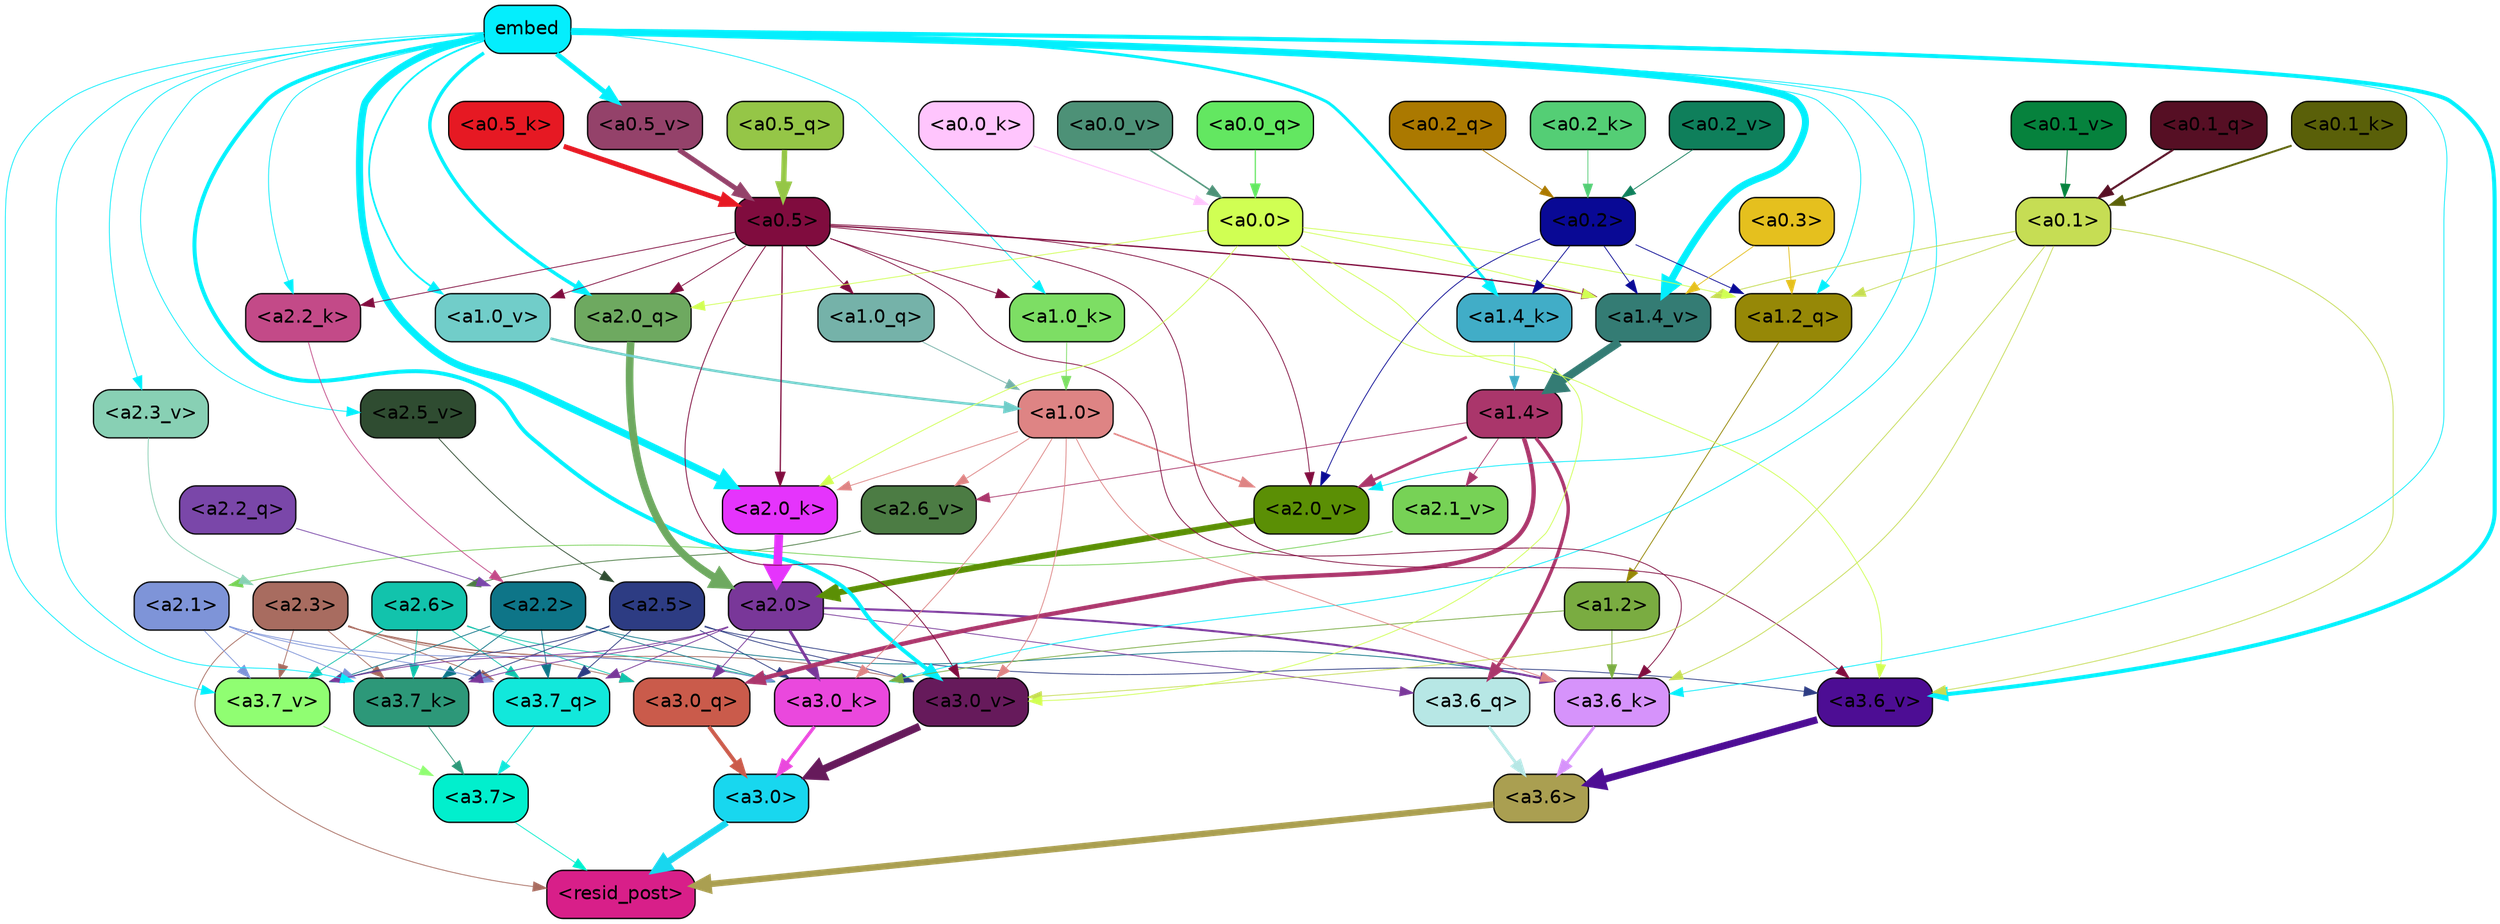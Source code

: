 strict digraph "" {
	graph [bgcolor=transparent,
		layout=dot,
		overlap=false,
		splines=true
	];
	"<a3.7>"	[color=black,
		fillcolor="#01efcd",
		fontname=Helvetica,
		shape=box,
		style="filled, rounded"];
	"<resid_post>"	[color=black,
		fillcolor="#d81f89",
		fontname=Helvetica,
		shape=box,
		style="filled, rounded"];
	"<a3.7>" -> "<resid_post>"	[color="#01efcd",
		penwidth=0.6];
	"<a3.6>"	[color=black,
		fillcolor="#aa9f51",
		fontname=Helvetica,
		shape=box,
		style="filled, rounded"];
	"<a3.6>" -> "<resid_post>"	[color="#aa9f51",
		penwidth=4.753257989883423];
	"<a3.0>"	[color=black,
		fillcolor="#18d7ef",
		fontname=Helvetica,
		shape=box,
		style="filled, rounded"];
	"<a3.0>" -> "<resid_post>"	[color="#18d7ef",
		penwidth=4.90053927898407];
	"<a2.3>"	[color=black,
		fillcolor="#a86c60",
		fontname=Helvetica,
		shape=box,
		style="filled, rounded"];
	"<a2.3>" -> "<resid_post>"	[color="#a86c60",
		penwidth=0.6];
	"<a3.7_q>"	[color=black,
		fillcolor="#12e8db",
		fontname=Helvetica,
		shape=box,
		style="filled, rounded"];
	"<a2.3>" -> "<a3.7_q>"	[color="#a86c60",
		penwidth=0.6];
	"<a3.0_q>"	[color=black,
		fillcolor="#ca5b4b",
		fontname=Helvetica,
		shape=box,
		style="filled, rounded"];
	"<a2.3>" -> "<a3.0_q>"	[color="#a86c60",
		penwidth=0.6];
	"<a3.7_k>"	[color=black,
		fillcolor="#2d9879",
		fontname=Helvetica,
		shape=box,
		style="filled, rounded"];
	"<a2.3>" -> "<a3.7_k>"	[color="#a86c60",
		penwidth=0.6];
	"<a3.0_k>"	[color=black,
		fillcolor="#ea48dd",
		fontname=Helvetica,
		shape=box,
		style="filled, rounded"];
	"<a2.3>" -> "<a3.0_k>"	[color="#a86c60",
		penwidth=0.6];
	"<a3.7_v>"	[color=black,
		fillcolor="#90fe72",
		fontname=Helvetica,
		shape=box,
		style="filled, rounded"];
	"<a2.3>" -> "<a3.7_v>"	[color="#a86c60",
		penwidth=0.6];
	"<a3.0_v>"	[color=black,
		fillcolor="#661a5b",
		fontname=Helvetica,
		shape=box,
		style="filled, rounded"];
	"<a2.3>" -> "<a3.0_v>"	[color="#a86c60",
		penwidth=0.6];
	"<a3.7_q>" -> "<a3.7>"	[color="#12e8db",
		penwidth=0.6];
	"<a3.6_q>"	[color=black,
		fillcolor="#b7e7e5",
		fontname=Helvetica,
		shape=box,
		style="filled, rounded"];
	"<a3.6_q>" -> "<a3.6>"	[color="#b7e7e5",
		penwidth=2.160832464694977];
	"<a3.0_q>" -> "<a3.0>"	[color="#ca5b4b",
		penwidth=2.870753765106201];
	"<a3.7_k>" -> "<a3.7>"	[color="#2d9879",
		penwidth=0.6];
	"<a3.6_k>"	[color=black,
		fillcolor="#d693fb",
		fontname=Helvetica,
		shape=box,
		style="filled, rounded"];
	"<a3.6_k>" -> "<a3.6>"	[color="#d693fb",
		penwidth=2.13908451795578];
	"<a3.0_k>" -> "<a3.0>"	[color="#ea48dd",
		penwidth=2.520303964614868];
	"<a3.7_v>" -> "<a3.7>"	[color="#90fe72",
		penwidth=0.6];
	"<a3.6_v>"	[color=black,
		fillcolor="#4d0d94",
		fontname=Helvetica,
		shape=box,
		style="filled, rounded"];
	"<a3.6_v>" -> "<a3.6>"	[color="#4d0d94",
		penwidth=5.297133803367615];
	"<a3.0_v>" -> "<a3.0>"	[color="#661a5b",
		penwidth=5.680712580680847];
	"<a2.6>"	[color=black,
		fillcolor="#12c3ac",
		fontname=Helvetica,
		shape=box,
		style="filled, rounded"];
	"<a2.6>" -> "<a3.7_q>"	[color="#12c3ac",
		penwidth=0.6];
	"<a2.6>" -> "<a3.0_q>"	[color="#12c3ac",
		penwidth=0.6];
	"<a2.6>" -> "<a3.7_k>"	[color="#12c3ac",
		penwidth=0.6];
	"<a2.6>" -> "<a3.0_k>"	[color="#12c3ac",
		penwidth=0.6];
	"<a2.6>" -> "<a3.7_v>"	[color="#12c3ac",
		penwidth=0.6];
	"<a2.5>"	[color=black,
		fillcolor="#2d3c83",
		fontname=Helvetica,
		shape=box,
		style="filled, rounded"];
	"<a2.5>" -> "<a3.7_q>"	[color="#2d3c83",
		penwidth=0.6];
	"<a2.5>" -> "<a3.7_k>"	[color="#2d3c83",
		penwidth=0.6];
	"<a2.5>" -> "<a3.0_k>"	[color="#2d3c83",
		penwidth=0.6];
	"<a2.5>" -> "<a3.7_v>"	[color="#2d3c83",
		penwidth=0.6];
	"<a2.5>" -> "<a3.6_v>"	[color="#2d3c83",
		penwidth=0.6];
	"<a2.5>" -> "<a3.0_v>"	[color="#2d3c83",
		penwidth=0.6];
	"<a2.2>"	[color=black,
		fillcolor="#0e7588",
		fontname=Helvetica,
		shape=box,
		style="filled, rounded"];
	"<a2.2>" -> "<a3.7_q>"	[color="#0e7588",
		penwidth=0.6];
	"<a2.2>" -> "<a3.7_k>"	[color="#0e7588",
		penwidth=0.6];
	"<a2.2>" -> "<a3.6_k>"	[color="#0e7588",
		penwidth=0.6];
	"<a2.2>" -> "<a3.0_k>"	[color="#0e7588",
		penwidth=0.6];
	"<a2.2>" -> "<a3.7_v>"	[color="#0e7588",
		penwidth=0.6];
	"<a2.1>"	[color=black,
		fillcolor="#7e94d8",
		fontname=Helvetica,
		shape=box,
		style="filled, rounded"];
	"<a2.1>" -> "<a3.7_q>"	[color="#7e94d8",
		penwidth=0.6];
	"<a2.1>" -> "<a3.7_k>"	[color="#7e94d8",
		penwidth=0.6];
	"<a2.1>" -> "<a3.0_k>"	[color="#7e94d8",
		penwidth=0.6];
	"<a2.1>" -> "<a3.7_v>"	[color="#7e94d8",
		penwidth=0.6];
	"<a2.0>"	[color=black,
		fillcolor="#793799",
		fontname=Helvetica,
		shape=box,
		style="filled, rounded"];
	"<a2.0>" -> "<a3.7_q>"	[color="#793799",
		penwidth=0.6];
	"<a2.0>" -> "<a3.6_q>"	[color="#793799",
		penwidth=0.6];
	"<a2.0>" -> "<a3.0_q>"	[color="#793799",
		penwidth=0.6];
	"<a2.0>" -> "<a3.7_k>"	[color="#793799",
		penwidth=0.6];
	"<a2.0>" -> "<a3.6_k>"	[color="#793799",
		penwidth=1.5348684191703796];
	"<a2.0>" -> "<a3.0_k>"	[color="#793799",
		penwidth=2.172017753124237];
	"<a2.0>" -> "<a3.7_v>"	[color="#793799",
		penwidth=0.6];
	"<a1.4>"	[color=black,
		fillcolor="#aa366b",
		fontname=Helvetica,
		shape=box,
		style="filled, rounded"];
	"<a1.4>" -> "<a3.6_q>"	[color="#aa366b",
		penwidth=2.532623291015625];
	"<a1.4>" -> "<a3.0_q>"	[color="#aa366b",
		penwidth=3.2595192790031433];
	"<a2.6_v>"	[color=black,
		fillcolor="#4c7c44",
		fontname=Helvetica,
		shape=box,
		style="filled, rounded"];
	"<a1.4>" -> "<a2.6_v>"	[color="#aa366b",
		penwidth=0.6];
	"<a2.1_v>"	[color=black,
		fillcolor="#77d256",
		fontname=Helvetica,
		shape=box,
		style="filled, rounded"];
	"<a1.4>" -> "<a2.1_v>"	[color="#aa366b",
		penwidth=0.6];
	"<a2.0_v>"	[color=black,
		fillcolor="#5b8f05",
		fontname=Helvetica,
		shape=box,
		style="filled, rounded"];
	"<a1.4>" -> "<a2.0_v>"	[color="#aa366b",
		penwidth=2.1199009865522385];
	embed	[color=black,
		fillcolor="#04eefd",
		fontname=Helvetica,
		shape=box,
		style="filled, rounded"];
	embed -> "<a3.7_k>"	[color="#04eefd",
		penwidth=0.6];
	embed -> "<a3.6_k>"	[color="#04eefd",
		penwidth=0.6];
	embed -> "<a3.0_k>"	[color="#04eefd",
		penwidth=0.6117386221885681];
	embed -> "<a3.7_v>"	[color="#04eefd",
		penwidth=0.6];
	embed -> "<a3.6_v>"	[color="#04eefd",
		penwidth=3.0186105966567993];
	embed -> "<a3.0_v>"	[color="#04eefd",
		penwidth=2.969020187854767];
	"<a2.0_q>"	[color=black,
		fillcolor="#6ea960",
		fontname=Helvetica,
		shape=box,
		style="filled, rounded"];
	embed -> "<a2.0_q>"	[color="#04eefd",
		penwidth=2.5791755318641663];
	"<a2.2_k>"	[color=black,
		fillcolor="#c34a88",
		fontname=Helvetica,
		shape=box,
		style="filled, rounded"];
	embed -> "<a2.2_k>"	[color="#04eefd",
		penwidth=0.6];
	"<a2.0_k>"	[color=black,
		fillcolor="#e534fc",
		fontname=Helvetica,
		shape=box,
		style="filled, rounded"];
	embed -> "<a2.0_k>"	[color="#04eefd",
		penwidth=5.307481050491333];
	"<a2.5_v>"	[color=black,
		fillcolor="#2f4c31",
		fontname=Helvetica,
		shape=box,
		style="filled, rounded"];
	embed -> "<a2.5_v>"	[color="#04eefd",
		penwidth=0.6];
	"<a2.3_v>"	[color=black,
		fillcolor="#88d0b4",
		fontname=Helvetica,
		shape=box,
		style="filled, rounded"];
	embed -> "<a2.3_v>"	[color="#04eefd",
		penwidth=0.6];
	embed -> "<a2.0_v>"	[color="#04eefd",
		penwidth=0.6];
	"<a1.2_q>"	[color=black,
		fillcolor="#968807",
		fontname=Helvetica,
		shape=box,
		style="filled, rounded"];
	embed -> "<a1.2_q>"	[color="#04eefd",
		penwidth=0.6];
	"<a1.4_k>"	[color=black,
		fillcolor="#41adc7",
		fontname=Helvetica,
		shape=box,
		style="filled, rounded"];
	embed -> "<a1.4_k>"	[color="#04eefd",
		penwidth=2.1839776039123535];
	"<a1.0_k>"	[color=black,
		fillcolor="#7dde64",
		fontname=Helvetica,
		shape=box,
		style="filled, rounded"];
	embed -> "<a1.0_k>"	[color="#04eefd",
		penwidth=0.6];
	"<a1.4_v>"	[color=black,
		fillcolor="#347c74",
		fontname=Helvetica,
		shape=box,
		style="filled, rounded"];
	embed -> "<a1.4_v>"	[color="#04eefd",
		penwidth=5.2540810108184814];
	"<a1.0_v>"	[color=black,
		fillcolor="#71cdc9",
		fontname=Helvetica,
		shape=box,
		style="filled, rounded"];
	embed -> "<a1.0_v>"	[color="#04eefd",
		penwidth=1.3048751950263977];
	"<a0.5_v>"	[color=black,
		fillcolor="#94426a",
		fontname=Helvetica,
		shape=box,
		style="filled, rounded"];
	embed -> "<a0.5_v>"	[color="#04eefd",
		penwidth=3.7020363211631775];
	"<a1.2>"	[color=black,
		fillcolor="#7aac41",
		fontname=Helvetica,
		shape=box,
		style="filled, rounded"];
	"<a1.2>" -> "<a3.6_k>"	[color="#7aac41",
		penwidth=0.6];
	"<a1.2>" -> "<a3.0_k>"	[color="#7aac41",
		penwidth=0.6];
	"<a1.0>"	[color=black,
		fillcolor="#de8484",
		fontname=Helvetica,
		shape=box,
		style="filled, rounded"];
	"<a1.0>" -> "<a3.6_k>"	[color="#de8484",
		penwidth=0.6];
	"<a1.0>" -> "<a3.0_k>"	[color="#de8484",
		penwidth=0.6];
	"<a1.0>" -> "<a3.0_v>"	[color="#de8484",
		penwidth=0.6];
	"<a1.0>" -> "<a2.0_k>"	[color="#de8484",
		penwidth=0.6];
	"<a1.0>" -> "<a2.6_v>"	[color="#de8484",
		penwidth=0.6];
	"<a1.0>" -> "<a2.0_v>"	[color="#de8484",
		penwidth=1.237271785736084];
	"<a0.5>"	[color=black,
		fillcolor="#800c3e",
		fontname=Helvetica,
		shape=box,
		style="filled, rounded"];
	"<a0.5>" -> "<a3.6_k>"	[color="#800c3e",
		penwidth=0.6];
	"<a0.5>" -> "<a3.6_v>"	[color="#800c3e",
		penwidth=0.6];
	"<a0.5>" -> "<a3.0_v>"	[color="#800c3e",
		penwidth=0.6409564018249512];
	"<a0.5>" -> "<a2.0_q>"	[color="#800c3e",
		penwidth=0.6];
	"<a0.5>" -> "<a2.2_k>"	[color="#800c3e",
		penwidth=0.6];
	"<a0.5>" -> "<a2.0_k>"	[color="#800c3e",
		penwidth=0.9355769157409668];
	"<a0.5>" -> "<a2.0_v>"	[color="#800c3e",
		penwidth=0.6];
	"<a1.0_q>"	[color=black,
		fillcolor="#75b2a9",
		fontname=Helvetica,
		shape=box,
		style="filled, rounded"];
	"<a0.5>" -> "<a1.0_q>"	[color="#800c3e",
		penwidth=0.6];
	"<a0.5>" -> "<a1.0_k>"	[color="#800c3e",
		penwidth=0.6];
	"<a0.5>" -> "<a1.4_v>"	[color="#800c3e",
		penwidth=1.016412615776062];
	"<a0.5>" -> "<a1.0_v>"	[color="#800c3e",
		penwidth=0.6];
	"<a0.1>"	[color=black,
		fillcolor="#c6dd54",
		fontname=Helvetica,
		shape=box,
		style="filled, rounded"];
	"<a0.1>" -> "<a3.6_k>"	[color="#c6dd54",
		penwidth=0.6];
	"<a0.1>" -> "<a3.6_v>"	[color="#c6dd54",
		penwidth=0.6];
	"<a0.1>" -> "<a3.0_v>"	[color="#c6dd54",
		penwidth=0.6];
	"<a0.1>" -> "<a1.2_q>"	[color="#c6dd54",
		penwidth=0.6];
	"<a0.1>" -> "<a1.4_v>"	[color="#c6dd54",
		penwidth=0.6440334320068359];
	"<a0.0>"	[color=black,
		fillcolor="#d0ff53",
		fontname=Helvetica,
		shape=box,
		style="filled, rounded"];
	"<a0.0>" -> "<a3.6_v>"	[color="#d0ff53",
		penwidth=0.6];
	"<a0.0>" -> "<a3.0_v>"	[color="#d0ff53",
		penwidth=0.6];
	"<a0.0>" -> "<a2.0_q>"	[color="#d0ff53",
		penwidth=0.6];
	"<a0.0>" -> "<a2.0_k>"	[color="#d0ff53",
		penwidth=0.6];
	"<a0.0>" -> "<a1.2_q>"	[color="#d0ff53",
		penwidth=0.6];
	"<a0.0>" -> "<a1.4_v>"	[color="#d0ff53",
		penwidth=0.6];
	"<a2.2_q>"	[color=black,
		fillcolor="#7a47a9",
		fontname=Helvetica,
		shape=box,
		style="filled, rounded"];
	"<a2.2_q>" -> "<a2.2>"	[color="#7a47a9",
		penwidth=0.6];
	"<a2.0_q>" -> "<a2.0>"	[color="#6ea960",
		penwidth=5.682948350906372];
	"<a2.2_k>" -> "<a2.2>"	[color="#c34a88",
		penwidth=0.6];
	"<a2.0_k>" -> "<a2.0>"	[color="#e534fc",
		penwidth=6.450693130493164];
	"<a2.6_v>" -> "<a2.6>"	[color="#4c7c44",
		penwidth=0.6];
	"<a2.5_v>" -> "<a2.5>"	[color="#2f4c31",
		penwidth=0.6];
	"<a2.3_v>" -> "<a2.3>"	[color="#88d0b4",
		penwidth=0.6];
	"<a2.1_v>" -> "<a2.1>"	[color="#77d256",
		penwidth=0.6];
	"<a2.0_v>" -> "<a2.0>"	[color="#5b8f05",
		penwidth=4.592647075653076];
	"<a0.2>"	[color=black,
		fillcolor="#090995",
		fontname=Helvetica,
		shape=box,
		style="filled, rounded"];
	"<a0.2>" -> "<a2.0_v>"	[color="#090995",
		penwidth=0.6];
	"<a0.2>" -> "<a1.2_q>"	[color="#090995",
		penwidth=0.6];
	"<a0.2>" -> "<a1.4_k>"	[color="#090995",
		penwidth=0.6];
	"<a0.2>" -> "<a1.4_v>"	[color="#090995",
		penwidth=0.6];
	"<a1.2_q>" -> "<a1.2>"	[color="#968807",
		penwidth=0.6323684453964233];
	"<a1.0_q>" -> "<a1.0>"	[color="#75b2a9",
		penwidth=0.6];
	"<a1.4_k>" -> "<a1.4>"	[color="#41adc7",
		penwidth=0.6];
	"<a1.0_k>" -> "<a1.0>"	[color="#7dde64",
		penwidth=0.6];
	"<a1.4_v>" -> "<a1.4>"	[color="#347c74",
		penwidth=6.149721145629883];
	"<a1.0_v>" -> "<a1.0>"	[color="#71cdc9",
		penwidth=1.874430701136589];
	"<a0.3>"	[color=black,
		fillcolor="#e5c01e",
		fontname=Helvetica,
		shape=box,
		style="filled, rounded"];
	"<a0.3>" -> "<a1.2_q>"	[color="#e5c01e",
		penwidth=0.6];
	"<a0.3>" -> "<a1.4_v>"	[color="#e5c01e",
		penwidth=0.6];
	"<a0.5_q>"	[color=black,
		fillcolor="#95c647",
		fontname=Helvetica,
		shape=box,
		style="filled, rounded"];
	"<a0.5_q>" -> "<a0.5>"	[color="#95c647",
		penwidth=4.096640631556511];
	"<a0.2_q>"	[color=black,
		fillcolor="#ab7900",
		fontname=Helvetica,
		shape=box,
		style="filled, rounded"];
	"<a0.2_q>" -> "<a0.2>"	[color="#ab7900",
		penwidth=0.6005611419677734];
	"<a0.1_q>"	[color=black,
		fillcolor="#560f24",
		fontname=Helvetica,
		shape=box,
		style="filled, rounded"];
	"<a0.1_q>" -> "<a0.1>"	[color="#560f24",
		penwidth=1.5538761615753174];
	"<a0.0_q>"	[color=black,
		fillcolor="#63e761",
		fontname=Helvetica,
		shape=box,
		style="filled, rounded"];
	"<a0.0_q>" -> "<a0.0>"	[color="#63e761",
		penwidth=0.8876461982727051];
	"<a0.5_k>"	[color=black,
		fillcolor="#e61923",
		fontname=Helvetica,
		shape=box,
		style="filled, rounded"];
	"<a0.5_k>" -> "<a0.5>"	[color="#e61923",
		penwidth=3.7383413314819336];
	"<a0.2_k>"	[color=black,
		fillcolor="#54ce75",
		fontname=Helvetica,
		shape=box,
		style="filled, rounded"];
	"<a0.2_k>" -> "<a0.2>"	[color="#54ce75",
		penwidth=0.6];
	"<a0.1_k>"	[color=black,
		fillcolor="#5a6009",
		fontname=Helvetica,
		shape=box,
		style="filled, rounded"];
	"<a0.1_k>" -> "<a0.1>"	[color="#5a6009",
		penwidth=1.4667291641235352];
	"<a0.0_k>"	[color=black,
		fillcolor="#ffc5fd",
		fontname=Helvetica,
		shape=box,
		style="filled, rounded"];
	"<a0.0_k>" -> "<a0.0>"	[color="#ffc5fd",
		penwidth=0.7793014049530029];
	"<a0.5_v>" -> "<a0.5>"	[color="#94426a",
		penwidth=3.717004656791687];
	"<a0.2_v>"	[color=black,
		fillcolor="#0f7f5b",
		fontname=Helvetica,
		shape=box,
		style="filled, rounded"];
	"<a0.2_v>" -> "<a0.2>"	[color="#0f7f5b",
		penwidth=0.6];
	"<a0.1_v>"	[color=black,
		fillcolor="#06823d",
		fontname=Helvetica,
		shape=box,
		style="filled, rounded"];
	"<a0.1_v>" -> "<a0.1>"	[color="#06823d",
		penwidth=0.6493067741394043];
	"<a0.0_v>"	[color=black,
		fillcolor="#4d9177",
		fontname=Helvetica,
		shape=box,
		style="filled, rounded"];
	"<a0.0_v>" -> "<a0.0>"	[color="#4d9177",
		penwidth=1.1432268619537354];
}
